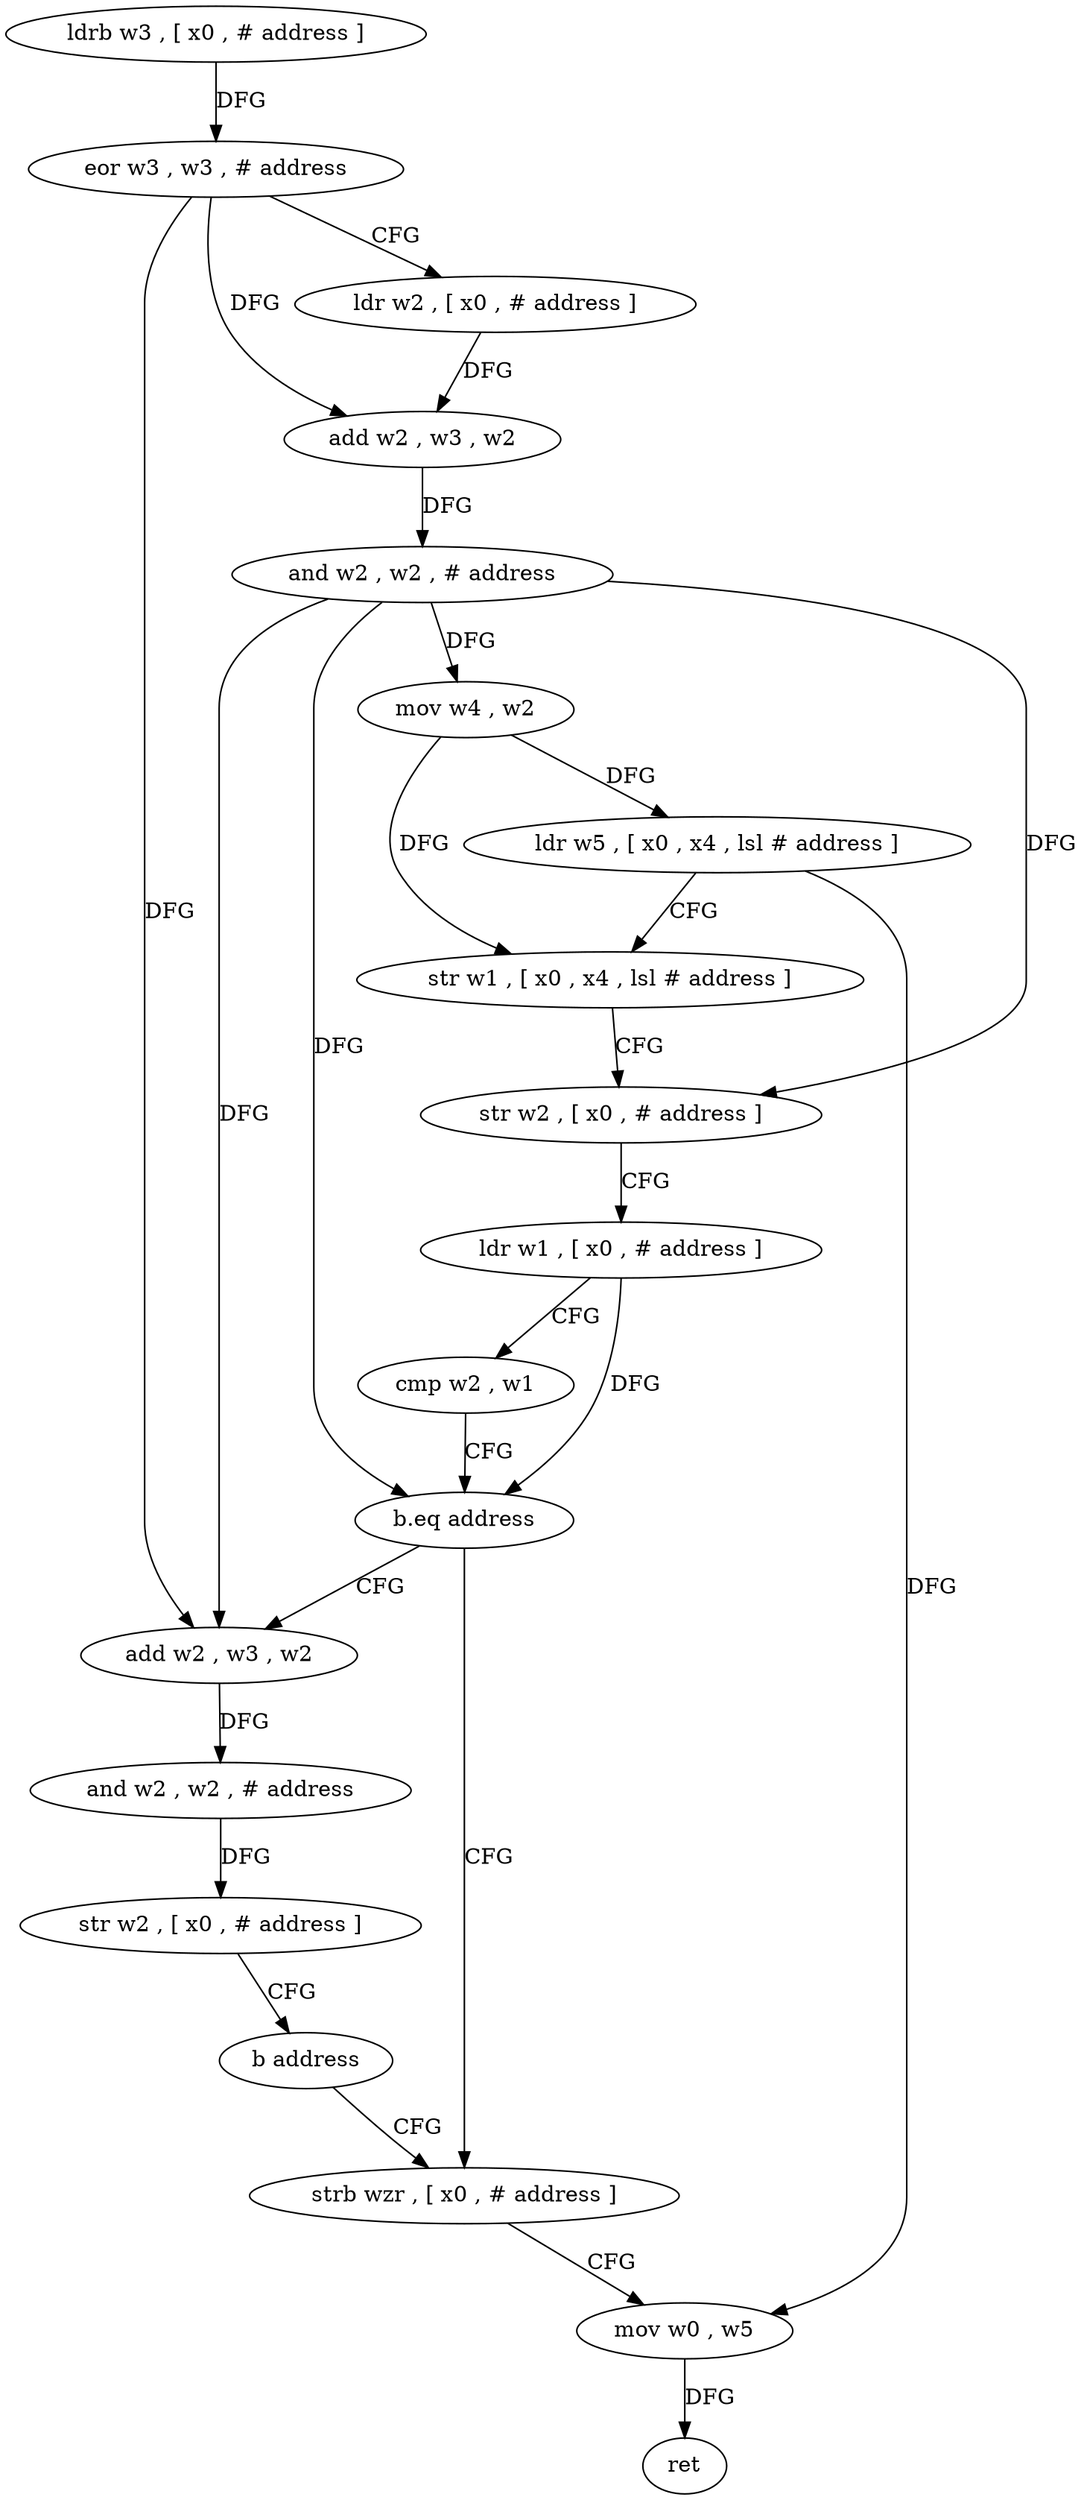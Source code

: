 digraph "func" {
"4286644" [label = "ldrb w3 , [ x0 , # address ]" ]
"4286648" [label = "eor w3 , w3 , # address" ]
"4286652" [label = "ldr w2 , [ x0 , # address ]" ]
"4286656" [label = "add w2 , w3 , w2" ]
"4286660" [label = "and w2 , w2 , # address" ]
"4286664" [label = "mov w4 , w2" ]
"4286668" [label = "ldr w5 , [ x0 , x4 , lsl # address ]" ]
"4286672" [label = "str w1 , [ x0 , x4 , lsl # address ]" ]
"4286676" [label = "str w2 , [ x0 , # address ]" ]
"4286680" [label = "ldr w1 , [ x0 , # address ]" ]
"4286684" [label = "cmp w2 , w1" ]
"4286688" [label = "b.eq address" ]
"4286704" [label = "add w2 , w3 , w2" ]
"4286692" [label = "strb wzr , [ x0 , # address ]" ]
"4286708" [label = "and w2 , w2 , # address" ]
"4286712" [label = "str w2 , [ x0 , # address ]" ]
"4286716" [label = "b address" ]
"4286696" [label = "mov w0 , w5" ]
"4286700" [label = "ret" ]
"4286644" -> "4286648" [ label = "DFG" ]
"4286648" -> "4286652" [ label = "CFG" ]
"4286648" -> "4286656" [ label = "DFG" ]
"4286648" -> "4286704" [ label = "DFG" ]
"4286652" -> "4286656" [ label = "DFG" ]
"4286656" -> "4286660" [ label = "DFG" ]
"4286660" -> "4286664" [ label = "DFG" ]
"4286660" -> "4286676" [ label = "DFG" ]
"4286660" -> "4286688" [ label = "DFG" ]
"4286660" -> "4286704" [ label = "DFG" ]
"4286664" -> "4286668" [ label = "DFG" ]
"4286664" -> "4286672" [ label = "DFG" ]
"4286668" -> "4286672" [ label = "CFG" ]
"4286668" -> "4286696" [ label = "DFG" ]
"4286672" -> "4286676" [ label = "CFG" ]
"4286676" -> "4286680" [ label = "CFG" ]
"4286680" -> "4286684" [ label = "CFG" ]
"4286680" -> "4286688" [ label = "DFG" ]
"4286684" -> "4286688" [ label = "CFG" ]
"4286688" -> "4286704" [ label = "CFG" ]
"4286688" -> "4286692" [ label = "CFG" ]
"4286704" -> "4286708" [ label = "DFG" ]
"4286692" -> "4286696" [ label = "CFG" ]
"4286708" -> "4286712" [ label = "DFG" ]
"4286712" -> "4286716" [ label = "CFG" ]
"4286716" -> "4286692" [ label = "CFG" ]
"4286696" -> "4286700" [ label = "DFG" ]
}
